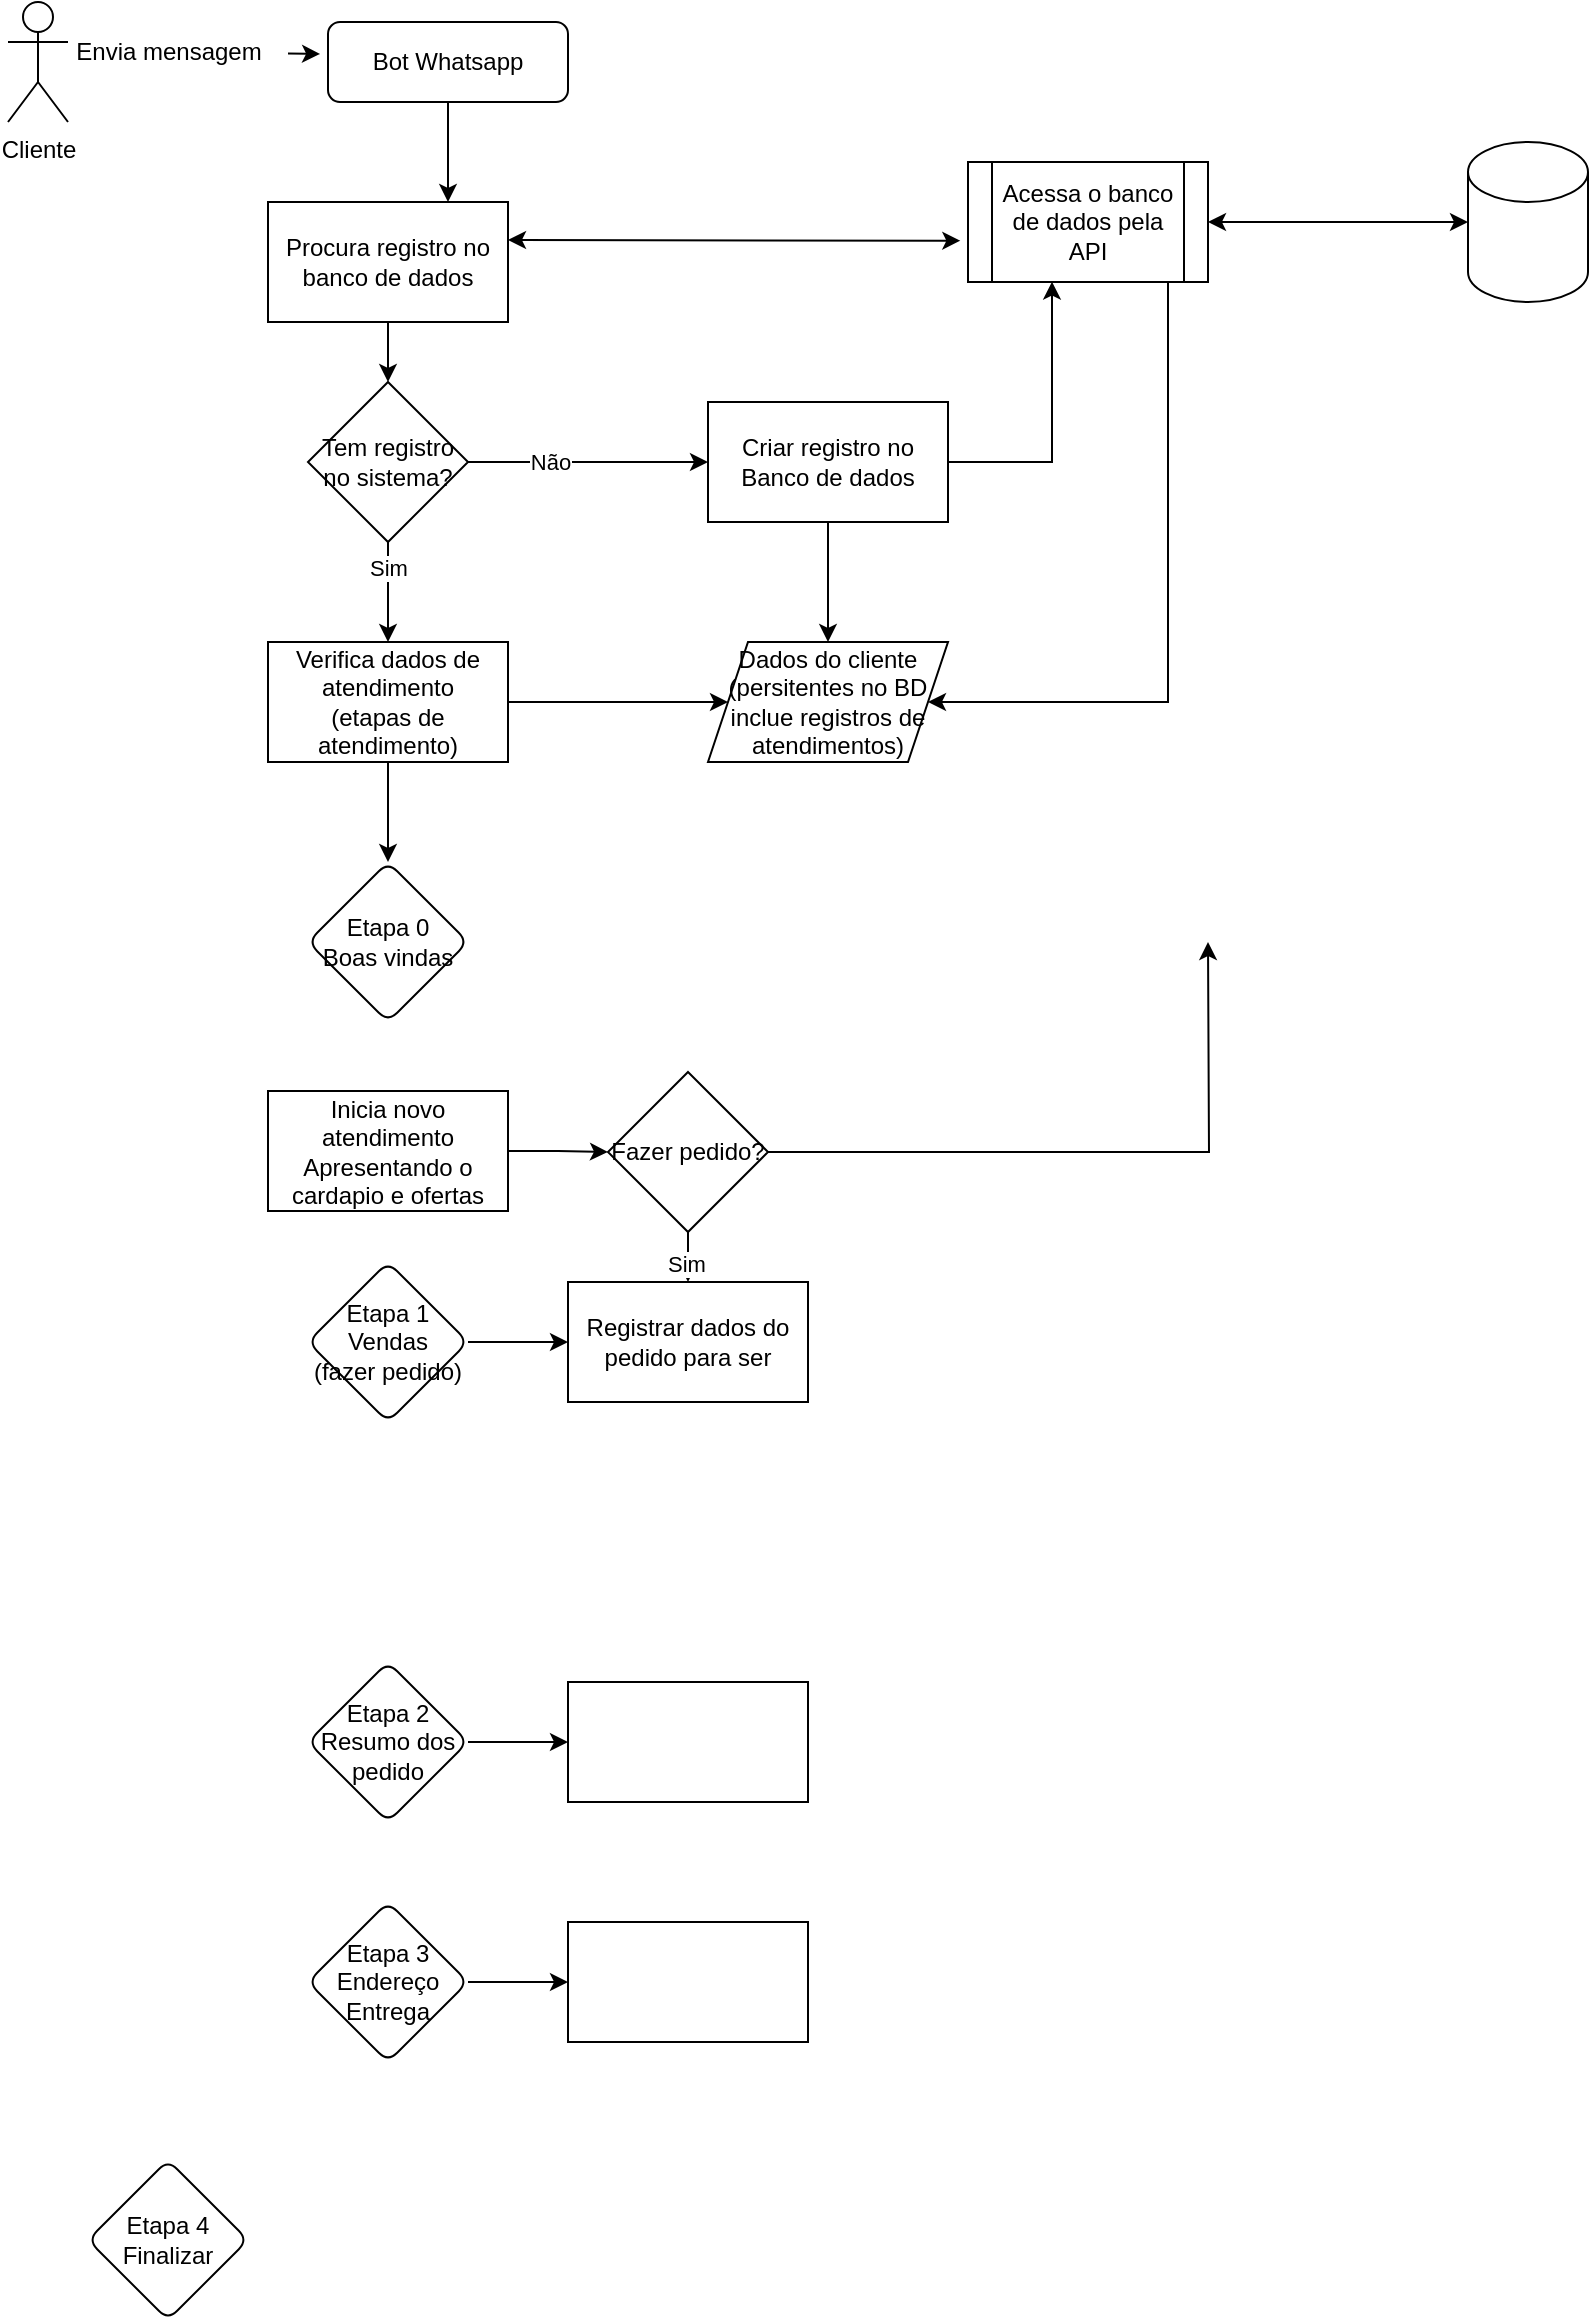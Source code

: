 <mxfile version="21.6.6" type="github">
  <diagram id="C5RBs43oDa-KdzZeNtuy" name="Page-1">
    <mxGraphModel dx="1035" dy="669" grid="1" gridSize="10" guides="1" tooltips="1" connect="1" arrows="1" fold="1" page="1" pageScale="1" pageWidth="827" pageHeight="1169" math="0" shadow="0">
      <root>
        <mxCell id="WIyWlLk6GJQsqaUBKTNV-0" />
        <mxCell id="WIyWlLk6GJQsqaUBKTNV-1" parent="WIyWlLk6GJQsqaUBKTNV-0" />
        <mxCell id="9D6zw0flPlgYOmCyrL12-0" value="Cliente" style="shape=umlActor;verticalLabelPosition=bottom;verticalAlign=top;html=1;outlineConnect=0;" vertex="1" parent="WIyWlLk6GJQsqaUBKTNV-1">
          <mxGeometry x="10" y="10" width="30" height="60" as="geometry" />
        </mxCell>
        <mxCell id="9D6zw0flPlgYOmCyrL12-1" value="" style="endArrow=classic;html=1;rounded=0;entryX=-0.033;entryY=0.4;entryDx=0;entryDy=0;entryPerimeter=0;" edge="1" parent="WIyWlLk6GJQsqaUBKTNV-1" source="9D6zw0flPlgYOmCyrL12-12" target="9D6zw0flPlgYOmCyrL12-2">
          <mxGeometry width="50" height="50" relative="1" as="geometry">
            <mxPoint x="80" y="65" as="sourcePoint" />
            <mxPoint x="190" y="80" as="targetPoint" />
          </mxGeometry>
        </mxCell>
        <mxCell id="9D6zw0flPlgYOmCyrL12-110" style="edgeStyle=orthogonalEdgeStyle;rounded=0;orthogonalLoop=1;jettySize=auto;html=1;entryX=0.75;entryY=0;entryDx=0;entryDy=0;" edge="1" parent="WIyWlLk6GJQsqaUBKTNV-1" source="9D6zw0flPlgYOmCyrL12-2" target="9D6zw0flPlgYOmCyrL12-40">
          <mxGeometry relative="1" as="geometry" />
        </mxCell>
        <mxCell id="9D6zw0flPlgYOmCyrL12-2" value="Bot Whatsapp" style="rounded=1;whiteSpace=wrap;html=1;" vertex="1" parent="WIyWlLk6GJQsqaUBKTNV-1">
          <mxGeometry x="170" y="20" width="120" height="40" as="geometry" />
        </mxCell>
        <mxCell id="9D6zw0flPlgYOmCyrL12-18" value="Etapa 0&lt;br&gt;Boas vindas" style="rhombus;whiteSpace=wrap;html=1;rounded=1;arcSize=13;" vertex="1" parent="WIyWlLk6GJQsqaUBKTNV-1">
          <mxGeometry x="160" y="440" width="80" height="80" as="geometry" />
        </mxCell>
        <mxCell id="9D6zw0flPlgYOmCyrL12-58" value="" style="edgeStyle=orthogonalEdgeStyle;rounded=0;orthogonalLoop=1;jettySize=auto;html=1;" edge="1" parent="WIyWlLk6GJQsqaUBKTNV-1" source="9D6zw0flPlgYOmCyrL12-40" target="9D6zw0flPlgYOmCyrL12-57">
          <mxGeometry relative="1" as="geometry" />
        </mxCell>
        <mxCell id="9D6zw0flPlgYOmCyrL12-40" value="Procura registro no banco de dados" style="rounded=0;whiteSpace=wrap;html=1;" vertex="1" parent="WIyWlLk6GJQsqaUBKTNV-1">
          <mxGeometry x="140" y="110" width="120" height="60" as="geometry" />
        </mxCell>
        <mxCell id="9D6zw0flPlgYOmCyrL12-80" value="" style="edgeStyle=orthogonalEdgeStyle;rounded=0;orthogonalLoop=1;jettySize=auto;html=1;" edge="1" parent="WIyWlLk6GJQsqaUBKTNV-1" source="9D6zw0flPlgYOmCyrL12-43" target="9D6zw0flPlgYOmCyrL12-79">
          <mxGeometry relative="1" as="geometry">
            <Array as="points">
              <mxPoint x="590" y="180" />
              <mxPoint x="590" y="180" />
            </Array>
          </mxGeometry>
        </mxCell>
        <mxCell id="9D6zw0flPlgYOmCyrL12-43" value="Acessa o banco de dados pela API" style="shape=process;whiteSpace=wrap;html=1;backgroundOutline=1;" vertex="1" parent="WIyWlLk6GJQsqaUBKTNV-1">
          <mxGeometry x="490" y="90" width="120" height="60" as="geometry" />
        </mxCell>
        <mxCell id="9D6zw0flPlgYOmCyrL12-44" value="" style="shape=cylinder3;whiteSpace=wrap;html=1;boundedLbl=1;backgroundOutline=1;size=15;" vertex="1" parent="WIyWlLk6GJQsqaUBKTNV-1">
          <mxGeometry x="740" y="80" width="60" height="80" as="geometry" />
        </mxCell>
        <mxCell id="9D6zw0flPlgYOmCyrL12-66" style="edgeStyle=orthogonalEdgeStyle;rounded=0;orthogonalLoop=1;jettySize=auto;html=1;" edge="1" parent="WIyWlLk6GJQsqaUBKTNV-1" source="9D6zw0flPlgYOmCyrL12-57" target="9D6zw0flPlgYOmCyrL12-62">
          <mxGeometry relative="1" as="geometry" />
        </mxCell>
        <mxCell id="9D6zw0flPlgYOmCyrL12-67" value="Sim" style="edgeLabel;html=1;align=center;verticalAlign=middle;resizable=0;points=[];" vertex="1" connectable="0" parent="9D6zw0flPlgYOmCyrL12-66">
          <mxGeometry x="-0.48" relative="1" as="geometry">
            <mxPoint as="offset" />
          </mxGeometry>
        </mxCell>
        <mxCell id="9D6zw0flPlgYOmCyrL12-86" value="" style="edgeStyle=orthogonalEdgeStyle;rounded=0;orthogonalLoop=1;jettySize=auto;html=1;" edge="1" parent="WIyWlLk6GJQsqaUBKTNV-1" source="9D6zw0flPlgYOmCyrL12-57" target="9D6zw0flPlgYOmCyrL12-85">
          <mxGeometry relative="1" as="geometry" />
        </mxCell>
        <mxCell id="9D6zw0flPlgYOmCyrL12-87" value="Não" style="edgeLabel;html=1;align=center;verticalAlign=middle;resizable=0;points=[];" vertex="1" connectable="0" parent="9D6zw0flPlgYOmCyrL12-86">
          <mxGeometry x="-0.324" relative="1" as="geometry">
            <mxPoint as="offset" />
          </mxGeometry>
        </mxCell>
        <mxCell id="9D6zw0flPlgYOmCyrL12-57" value="Tem registro no sistema?" style="rhombus;whiteSpace=wrap;html=1;rounded=0;" vertex="1" parent="WIyWlLk6GJQsqaUBKTNV-1">
          <mxGeometry x="160" y="200" width="80" height="80" as="geometry" />
        </mxCell>
        <mxCell id="9D6zw0flPlgYOmCyrL12-82" style="edgeStyle=orthogonalEdgeStyle;rounded=0;orthogonalLoop=1;jettySize=auto;html=1;" edge="1" parent="WIyWlLk6GJQsqaUBKTNV-1" source="9D6zw0flPlgYOmCyrL12-62" target="9D6zw0flPlgYOmCyrL12-79">
          <mxGeometry relative="1" as="geometry" />
        </mxCell>
        <mxCell id="9D6zw0flPlgYOmCyrL12-99" style="edgeStyle=orthogonalEdgeStyle;rounded=0;orthogonalLoop=1;jettySize=auto;html=1;entryX=0.5;entryY=0;entryDx=0;entryDy=0;" edge="1" parent="WIyWlLk6GJQsqaUBKTNV-1" source="9D6zw0flPlgYOmCyrL12-62" target="9D6zw0flPlgYOmCyrL12-18">
          <mxGeometry relative="1" as="geometry" />
        </mxCell>
        <mxCell id="9D6zw0flPlgYOmCyrL12-62" value="Verifica dados de atendimento&lt;br&gt;(etapas de atendimento)" style="whiteSpace=wrap;html=1;rounded=0;" vertex="1" parent="WIyWlLk6GJQsqaUBKTNV-1">
          <mxGeometry x="140" y="330" width="120" height="60" as="geometry" />
        </mxCell>
        <mxCell id="9D6zw0flPlgYOmCyrL12-12" value="Envia mensagem" style="text;html=1;align=center;verticalAlign=middle;resizable=0;points=[];autosize=1;strokeColor=none;fillColor=none;" vertex="1" parent="WIyWlLk6GJQsqaUBKTNV-1">
          <mxGeometry x="30" y="20" width="120" height="30" as="geometry" />
        </mxCell>
        <mxCell id="9D6zw0flPlgYOmCyrL12-73" value="" style="endArrow=classic;startArrow=classic;html=1;rounded=0;entryX=0;entryY=0.5;entryDx=0;entryDy=0;entryPerimeter=0;exitX=1;exitY=0.5;exitDx=0;exitDy=0;" edge="1" parent="WIyWlLk6GJQsqaUBKTNV-1" source="9D6zw0flPlgYOmCyrL12-43" target="9D6zw0flPlgYOmCyrL12-44">
          <mxGeometry width="50" height="50" relative="1" as="geometry">
            <mxPoint x="580" y="180" as="sourcePoint" />
            <mxPoint x="650" y="180" as="targetPoint" />
            <Array as="points" />
          </mxGeometry>
        </mxCell>
        <mxCell id="9D6zw0flPlgYOmCyrL12-78" value="" style="endArrow=classic;startArrow=classic;html=1;rounded=0;entryX=-0.032;entryY=0.656;entryDx=0;entryDy=0;entryPerimeter=0;" edge="1" parent="WIyWlLk6GJQsqaUBKTNV-1" target="9D6zw0flPlgYOmCyrL12-43">
          <mxGeometry width="50" height="50" relative="1" as="geometry">
            <mxPoint x="260" y="129" as="sourcePoint" />
            <mxPoint x="480" y="130" as="targetPoint" />
          </mxGeometry>
        </mxCell>
        <mxCell id="9D6zw0flPlgYOmCyrL12-79" value="Dados do cliente&lt;br&gt;(persitentes no BD &lt;br&gt;inclue registros de atendimentos)" style="shape=parallelogram;perimeter=parallelogramPerimeter;whiteSpace=wrap;html=1;fixedSize=1;" vertex="1" parent="WIyWlLk6GJQsqaUBKTNV-1">
          <mxGeometry x="360" y="330" width="120" height="60" as="geometry" />
        </mxCell>
        <mxCell id="9D6zw0flPlgYOmCyrL12-88" style="edgeStyle=orthogonalEdgeStyle;rounded=0;orthogonalLoop=1;jettySize=auto;html=1;entryX=0.35;entryY=0.997;entryDx=0;entryDy=0;entryPerimeter=0;" edge="1" parent="WIyWlLk6GJQsqaUBKTNV-1" source="9D6zw0flPlgYOmCyrL12-85" target="9D6zw0flPlgYOmCyrL12-43">
          <mxGeometry relative="1" as="geometry" />
        </mxCell>
        <mxCell id="9D6zw0flPlgYOmCyrL12-90" style="edgeStyle=orthogonalEdgeStyle;rounded=0;orthogonalLoop=1;jettySize=auto;html=1;entryX=0.5;entryY=0;entryDx=0;entryDy=0;" edge="1" parent="WIyWlLk6GJQsqaUBKTNV-1" source="9D6zw0flPlgYOmCyrL12-85" target="9D6zw0flPlgYOmCyrL12-79">
          <mxGeometry relative="1" as="geometry" />
        </mxCell>
        <mxCell id="9D6zw0flPlgYOmCyrL12-85" value="Criar registro no Banco de dados" style="whiteSpace=wrap;html=1;rounded=0;" vertex="1" parent="WIyWlLk6GJQsqaUBKTNV-1">
          <mxGeometry x="360" y="210" width="120" height="60" as="geometry" />
        </mxCell>
        <mxCell id="9D6zw0flPlgYOmCyrL12-112" style="edgeStyle=orthogonalEdgeStyle;rounded=0;orthogonalLoop=1;jettySize=auto;html=1;entryX=0;entryY=0.5;entryDx=0;entryDy=0;" edge="1" parent="WIyWlLk6GJQsqaUBKTNV-1" source="9D6zw0flPlgYOmCyrL12-91" target="9D6zw0flPlgYOmCyrL12-109">
          <mxGeometry relative="1" as="geometry" />
        </mxCell>
        <mxCell id="9D6zw0flPlgYOmCyrL12-91" value="Etapa 1&lt;br&gt;Vendas&lt;br&gt;(fazer pedido)" style="rhombus;whiteSpace=wrap;html=1;rounded=1;arcSize=13;" vertex="1" parent="WIyWlLk6GJQsqaUBKTNV-1">
          <mxGeometry x="160" y="640" width="80" height="80" as="geometry" />
        </mxCell>
        <mxCell id="9D6zw0flPlgYOmCyrL12-115" style="edgeStyle=orthogonalEdgeStyle;rounded=0;orthogonalLoop=1;jettySize=auto;html=1;entryX=0;entryY=0.5;entryDx=0;entryDy=0;" edge="1" parent="WIyWlLk6GJQsqaUBKTNV-1" source="9D6zw0flPlgYOmCyrL12-93" target="9D6zw0flPlgYOmCyrL12-114">
          <mxGeometry relative="1" as="geometry" />
        </mxCell>
        <mxCell id="9D6zw0flPlgYOmCyrL12-93" value="Etapa 2&lt;br&gt;Resumo dos pedido" style="rhombus;whiteSpace=wrap;html=1;rounded=1;arcSize=13;" vertex="1" parent="WIyWlLk6GJQsqaUBKTNV-1">
          <mxGeometry x="160" y="840" width="80" height="80" as="geometry" />
        </mxCell>
        <mxCell id="9D6zw0flPlgYOmCyrL12-117" style="edgeStyle=orthogonalEdgeStyle;rounded=0;orthogonalLoop=1;jettySize=auto;html=1;entryX=0;entryY=0.5;entryDx=0;entryDy=0;" edge="1" parent="WIyWlLk6GJQsqaUBKTNV-1" source="9D6zw0flPlgYOmCyrL12-95" target="9D6zw0flPlgYOmCyrL12-116">
          <mxGeometry relative="1" as="geometry" />
        </mxCell>
        <mxCell id="9D6zw0flPlgYOmCyrL12-95" value="Etapa 3&lt;br&gt;Endereço&lt;br&gt;Entrega" style="rhombus;whiteSpace=wrap;html=1;rounded=1;arcSize=13;" vertex="1" parent="WIyWlLk6GJQsqaUBKTNV-1">
          <mxGeometry x="160" y="960" width="80" height="80" as="geometry" />
        </mxCell>
        <mxCell id="9D6zw0flPlgYOmCyrL12-97" value="Etapa 4&lt;br&gt;Finalizar" style="rhombus;whiteSpace=wrap;html=1;rounded=1;arcSize=13;" vertex="1" parent="WIyWlLk6GJQsqaUBKTNV-1">
          <mxGeometry x="50" y="1089" width="80" height="80" as="geometry" />
        </mxCell>
        <mxCell id="9D6zw0flPlgYOmCyrL12-119" style="edgeStyle=orthogonalEdgeStyle;rounded=0;orthogonalLoop=1;jettySize=auto;html=1;entryX=0;entryY=0.5;entryDx=0;entryDy=0;" edge="1" parent="WIyWlLk6GJQsqaUBKTNV-1" source="9D6zw0flPlgYOmCyrL12-106" target="9D6zw0flPlgYOmCyrL12-118">
          <mxGeometry relative="1" as="geometry" />
        </mxCell>
        <mxCell id="9D6zw0flPlgYOmCyrL12-106" value="Inicia novo atendimento&lt;br&gt;Apresentando o cardapio e ofertas" style="rounded=0;whiteSpace=wrap;html=1;" vertex="1" parent="WIyWlLk6GJQsqaUBKTNV-1">
          <mxGeometry x="140" y="554.5" width="120" height="60" as="geometry" />
        </mxCell>
        <mxCell id="9D6zw0flPlgYOmCyrL12-109" value="Registrar dados do pedido para ser" style="rounded=0;whiteSpace=wrap;html=1;" vertex="1" parent="WIyWlLk6GJQsqaUBKTNV-1">
          <mxGeometry x="290" y="650.0" width="120" height="60" as="geometry" />
        </mxCell>
        <mxCell id="9D6zw0flPlgYOmCyrL12-114" value="" style="rounded=0;whiteSpace=wrap;html=1;" vertex="1" parent="WIyWlLk6GJQsqaUBKTNV-1">
          <mxGeometry x="290" y="850.0" width="120" height="60" as="geometry" />
        </mxCell>
        <mxCell id="9D6zw0flPlgYOmCyrL12-116" value="" style="rounded=0;whiteSpace=wrap;html=1;" vertex="1" parent="WIyWlLk6GJQsqaUBKTNV-1">
          <mxGeometry x="290" y="970.0" width="120" height="60" as="geometry" />
        </mxCell>
        <mxCell id="9D6zw0flPlgYOmCyrL12-122" style="edgeStyle=orthogonalEdgeStyle;rounded=0;orthogonalLoop=1;jettySize=auto;html=1;entryX=0.5;entryY=0;entryDx=0;entryDy=0;" edge="1" parent="WIyWlLk6GJQsqaUBKTNV-1" source="9D6zw0flPlgYOmCyrL12-118" target="9D6zw0flPlgYOmCyrL12-109">
          <mxGeometry relative="1" as="geometry" />
        </mxCell>
        <mxCell id="9D6zw0flPlgYOmCyrL12-123" value="Sim" style="edgeLabel;html=1;align=center;verticalAlign=middle;resizable=0;points=[];" vertex="1" connectable="0" parent="9D6zw0flPlgYOmCyrL12-122">
          <mxGeometry x="-0.123" y="1" relative="1" as="geometry">
            <mxPoint as="offset" />
          </mxGeometry>
        </mxCell>
        <mxCell id="9D6zw0flPlgYOmCyrL12-124" style="edgeStyle=orthogonalEdgeStyle;rounded=0;orthogonalLoop=1;jettySize=auto;html=1;" edge="1" parent="WIyWlLk6GJQsqaUBKTNV-1" source="9D6zw0flPlgYOmCyrL12-118">
          <mxGeometry relative="1" as="geometry">
            <mxPoint x="610" y="480" as="targetPoint" />
          </mxGeometry>
        </mxCell>
        <mxCell id="9D6zw0flPlgYOmCyrL12-118" value="Fazer pedido?" style="rhombus;whiteSpace=wrap;html=1;" vertex="1" parent="WIyWlLk6GJQsqaUBKTNV-1">
          <mxGeometry x="310" y="545" width="80" height="80" as="geometry" />
        </mxCell>
      </root>
    </mxGraphModel>
  </diagram>
</mxfile>
